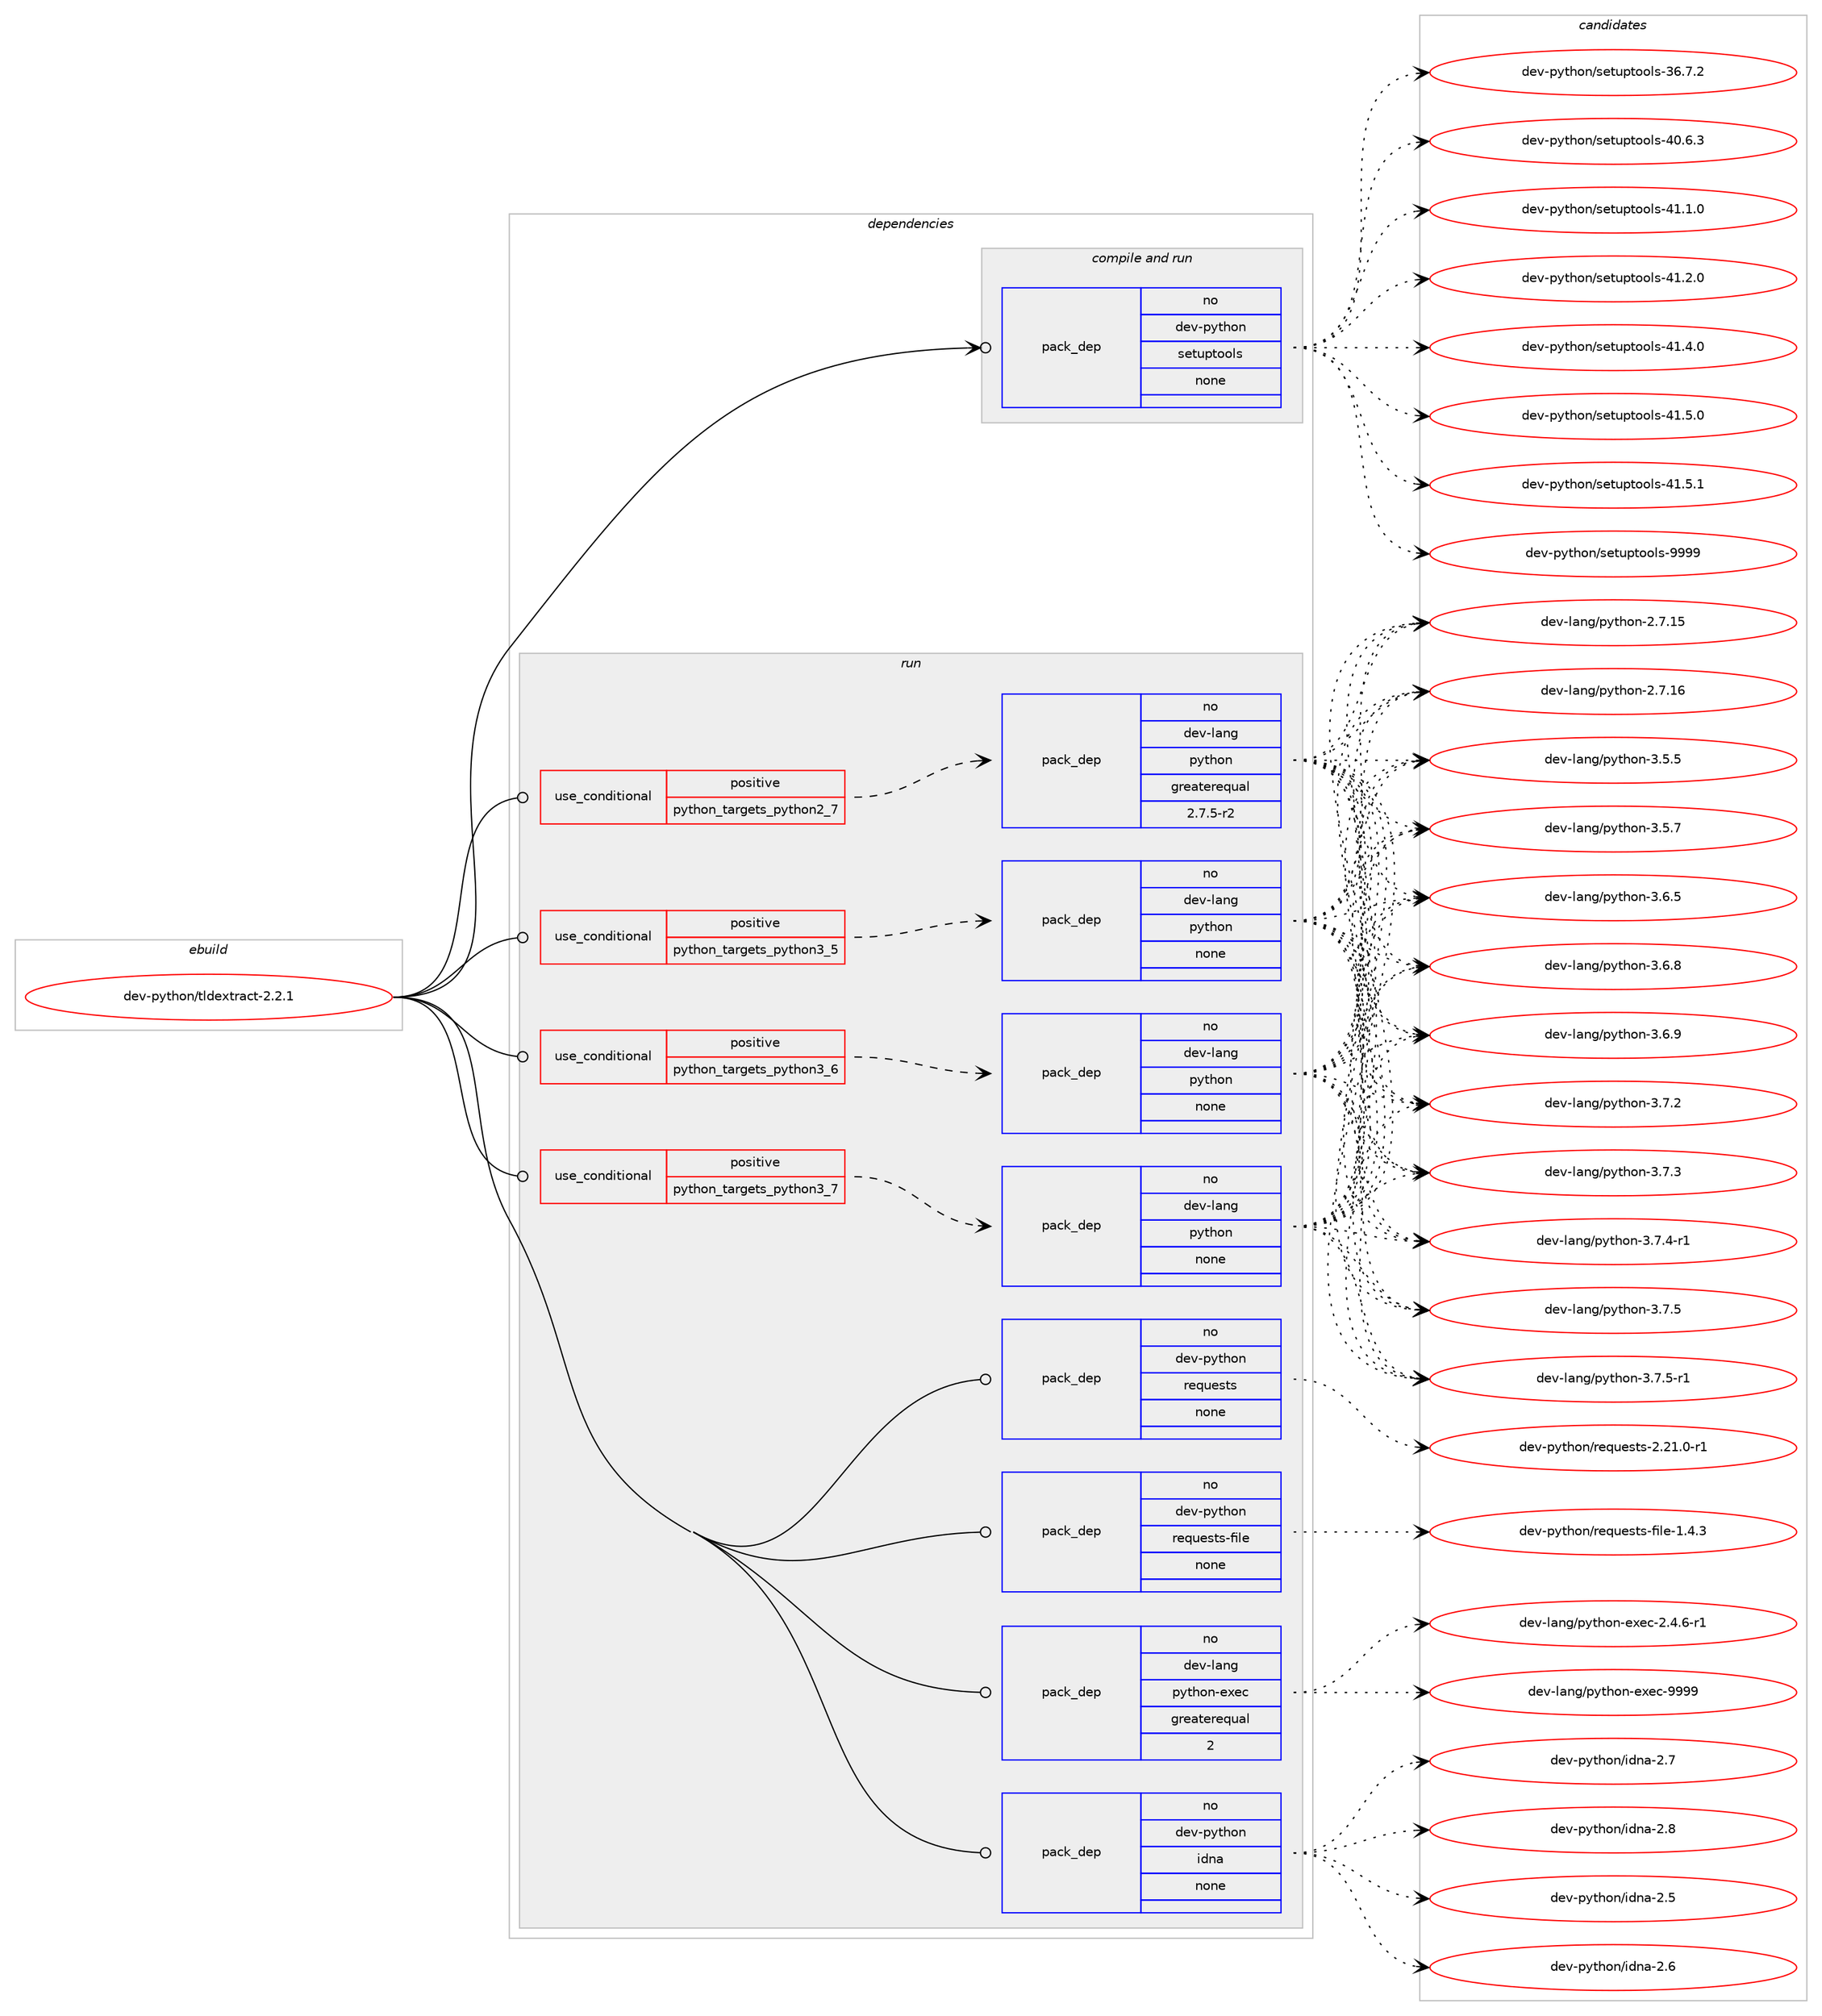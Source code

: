 digraph prolog {

# *************
# Graph options
# *************

newrank=true;
concentrate=true;
compound=true;
graph [rankdir=LR,fontname=Helvetica,fontsize=10,ranksep=1.5];#, ranksep=2.5, nodesep=0.2];
edge  [arrowhead=vee];
node  [fontname=Helvetica,fontsize=10];

# **********
# The ebuild
# **********

subgraph cluster_leftcol {
color=gray;
rank=same;
label=<<i>ebuild</i>>;
id [label="dev-python/tldextract-2.2.1", color=red, width=4, href="../dev-python/tldextract-2.2.1.svg"];
}

# ****************
# The dependencies
# ****************

subgraph cluster_midcol {
color=gray;
label=<<i>dependencies</i>>;
subgraph cluster_compile {
fillcolor="#eeeeee";
style=filled;
label=<<i>compile</i>>;
}
subgraph cluster_compileandrun {
fillcolor="#eeeeee";
style=filled;
label=<<i>compile and run</i>>;
subgraph pack478515 {
dependency640933 [label=<<TABLE BORDER="0" CELLBORDER="1" CELLSPACING="0" CELLPADDING="4" WIDTH="220"><TR><TD ROWSPAN="6" CELLPADDING="30">pack_dep</TD></TR><TR><TD WIDTH="110">no</TD></TR><TR><TD>dev-python</TD></TR><TR><TD>setuptools</TD></TR><TR><TD>none</TD></TR><TR><TD></TD></TR></TABLE>>, shape=none, color=blue];
}
id:e -> dependency640933:w [weight=20,style="solid",arrowhead="odotvee"];
}
subgraph cluster_run {
fillcolor="#eeeeee";
style=filled;
label=<<i>run</i>>;
subgraph cond150536 {
dependency640934 [label=<<TABLE BORDER="0" CELLBORDER="1" CELLSPACING="0" CELLPADDING="4"><TR><TD ROWSPAN="3" CELLPADDING="10">use_conditional</TD></TR><TR><TD>positive</TD></TR><TR><TD>python_targets_python2_7</TD></TR></TABLE>>, shape=none, color=red];
subgraph pack478516 {
dependency640935 [label=<<TABLE BORDER="0" CELLBORDER="1" CELLSPACING="0" CELLPADDING="4" WIDTH="220"><TR><TD ROWSPAN="6" CELLPADDING="30">pack_dep</TD></TR><TR><TD WIDTH="110">no</TD></TR><TR><TD>dev-lang</TD></TR><TR><TD>python</TD></TR><TR><TD>greaterequal</TD></TR><TR><TD>2.7.5-r2</TD></TR></TABLE>>, shape=none, color=blue];
}
dependency640934:e -> dependency640935:w [weight=20,style="dashed",arrowhead="vee"];
}
id:e -> dependency640934:w [weight=20,style="solid",arrowhead="odot"];
subgraph cond150537 {
dependency640936 [label=<<TABLE BORDER="0" CELLBORDER="1" CELLSPACING="0" CELLPADDING="4"><TR><TD ROWSPAN="3" CELLPADDING="10">use_conditional</TD></TR><TR><TD>positive</TD></TR><TR><TD>python_targets_python3_5</TD></TR></TABLE>>, shape=none, color=red];
subgraph pack478517 {
dependency640937 [label=<<TABLE BORDER="0" CELLBORDER="1" CELLSPACING="0" CELLPADDING="4" WIDTH="220"><TR><TD ROWSPAN="6" CELLPADDING="30">pack_dep</TD></TR><TR><TD WIDTH="110">no</TD></TR><TR><TD>dev-lang</TD></TR><TR><TD>python</TD></TR><TR><TD>none</TD></TR><TR><TD></TD></TR></TABLE>>, shape=none, color=blue];
}
dependency640936:e -> dependency640937:w [weight=20,style="dashed",arrowhead="vee"];
}
id:e -> dependency640936:w [weight=20,style="solid",arrowhead="odot"];
subgraph cond150538 {
dependency640938 [label=<<TABLE BORDER="0" CELLBORDER="1" CELLSPACING="0" CELLPADDING="4"><TR><TD ROWSPAN="3" CELLPADDING="10">use_conditional</TD></TR><TR><TD>positive</TD></TR><TR><TD>python_targets_python3_6</TD></TR></TABLE>>, shape=none, color=red];
subgraph pack478518 {
dependency640939 [label=<<TABLE BORDER="0" CELLBORDER="1" CELLSPACING="0" CELLPADDING="4" WIDTH="220"><TR><TD ROWSPAN="6" CELLPADDING="30">pack_dep</TD></TR><TR><TD WIDTH="110">no</TD></TR><TR><TD>dev-lang</TD></TR><TR><TD>python</TD></TR><TR><TD>none</TD></TR><TR><TD></TD></TR></TABLE>>, shape=none, color=blue];
}
dependency640938:e -> dependency640939:w [weight=20,style="dashed",arrowhead="vee"];
}
id:e -> dependency640938:w [weight=20,style="solid",arrowhead="odot"];
subgraph cond150539 {
dependency640940 [label=<<TABLE BORDER="0" CELLBORDER="1" CELLSPACING="0" CELLPADDING="4"><TR><TD ROWSPAN="3" CELLPADDING="10">use_conditional</TD></TR><TR><TD>positive</TD></TR><TR><TD>python_targets_python3_7</TD></TR></TABLE>>, shape=none, color=red];
subgraph pack478519 {
dependency640941 [label=<<TABLE BORDER="0" CELLBORDER="1" CELLSPACING="0" CELLPADDING="4" WIDTH="220"><TR><TD ROWSPAN="6" CELLPADDING="30">pack_dep</TD></TR><TR><TD WIDTH="110">no</TD></TR><TR><TD>dev-lang</TD></TR><TR><TD>python</TD></TR><TR><TD>none</TD></TR><TR><TD></TD></TR></TABLE>>, shape=none, color=blue];
}
dependency640940:e -> dependency640941:w [weight=20,style="dashed",arrowhead="vee"];
}
id:e -> dependency640940:w [weight=20,style="solid",arrowhead="odot"];
subgraph pack478520 {
dependency640942 [label=<<TABLE BORDER="0" CELLBORDER="1" CELLSPACING="0" CELLPADDING="4" WIDTH="220"><TR><TD ROWSPAN="6" CELLPADDING="30">pack_dep</TD></TR><TR><TD WIDTH="110">no</TD></TR><TR><TD>dev-lang</TD></TR><TR><TD>python-exec</TD></TR><TR><TD>greaterequal</TD></TR><TR><TD>2</TD></TR></TABLE>>, shape=none, color=blue];
}
id:e -> dependency640942:w [weight=20,style="solid",arrowhead="odot"];
subgraph pack478521 {
dependency640943 [label=<<TABLE BORDER="0" CELLBORDER="1" CELLSPACING="0" CELLPADDING="4" WIDTH="220"><TR><TD ROWSPAN="6" CELLPADDING="30">pack_dep</TD></TR><TR><TD WIDTH="110">no</TD></TR><TR><TD>dev-python</TD></TR><TR><TD>idna</TD></TR><TR><TD>none</TD></TR><TR><TD></TD></TR></TABLE>>, shape=none, color=blue];
}
id:e -> dependency640943:w [weight=20,style="solid",arrowhead="odot"];
subgraph pack478522 {
dependency640944 [label=<<TABLE BORDER="0" CELLBORDER="1" CELLSPACING="0" CELLPADDING="4" WIDTH="220"><TR><TD ROWSPAN="6" CELLPADDING="30">pack_dep</TD></TR><TR><TD WIDTH="110">no</TD></TR><TR><TD>dev-python</TD></TR><TR><TD>requests</TD></TR><TR><TD>none</TD></TR><TR><TD></TD></TR></TABLE>>, shape=none, color=blue];
}
id:e -> dependency640944:w [weight=20,style="solid",arrowhead="odot"];
subgraph pack478523 {
dependency640945 [label=<<TABLE BORDER="0" CELLBORDER="1" CELLSPACING="0" CELLPADDING="4" WIDTH="220"><TR><TD ROWSPAN="6" CELLPADDING="30">pack_dep</TD></TR><TR><TD WIDTH="110">no</TD></TR><TR><TD>dev-python</TD></TR><TR><TD>requests-file</TD></TR><TR><TD>none</TD></TR><TR><TD></TD></TR></TABLE>>, shape=none, color=blue];
}
id:e -> dependency640945:w [weight=20,style="solid",arrowhead="odot"];
}
}

# **************
# The candidates
# **************

subgraph cluster_choices {
rank=same;
color=gray;
label=<<i>candidates</i>>;

subgraph choice478515 {
color=black;
nodesep=1;
choice100101118451121211161041111104711510111611711211611111110811545515446554650 [label="dev-python/setuptools-36.7.2", color=red, width=4,href="../dev-python/setuptools-36.7.2.svg"];
choice100101118451121211161041111104711510111611711211611111110811545524846544651 [label="dev-python/setuptools-40.6.3", color=red, width=4,href="../dev-python/setuptools-40.6.3.svg"];
choice100101118451121211161041111104711510111611711211611111110811545524946494648 [label="dev-python/setuptools-41.1.0", color=red, width=4,href="../dev-python/setuptools-41.1.0.svg"];
choice100101118451121211161041111104711510111611711211611111110811545524946504648 [label="dev-python/setuptools-41.2.0", color=red, width=4,href="../dev-python/setuptools-41.2.0.svg"];
choice100101118451121211161041111104711510111611711211611111110811545524946524648 [label="dev-python/setuptools-41.4.0", color=red, width=4,href="../dev-python/setuptools-41.4.0.svg"];
choice100101118451121211161041111104711510111611711211611111110811545524946534648 [label="dev-python/setuptools-41.5.0", color=red, width=4,href="../dev-python/setuptools-41.5.0.svg"];
choice100101118451121211161041111104711510111611711211611111110811545524946534649 [label="dev-python/setuptools-41.5.1", color=red, width=4,href="../dev-python/setuptools-41.5.1.svg"];
choice10010111845112121116104111110471151011161171121161111111081154557575757 [label="dev-python/setuptools-9999", color=red, width=4,href="../dev-python/setuptools-9999.svg"];
dependency640933:e -> choice100101118451121211161041111104711510111611711211611111110811545515446554650:w [style=dotted,weight="100"];
dependency640933:e -> choice100101118451121211161041111104711510111611711211611111110811545524846544651:w [style=dotted,weight="100"];
dependency640933:e -> choice100101118451121211161041111104711510111611711211611111110811545524946494648:w [style=dotted,weight="100"];
dependency640933:e -> choice100101118451121211161041111104711510111611711211611111110811545524946504648:w [style=dotted,weight="100"];
dependency640933:e -> choice100101118451121211161041111104711510111611711211611111110811545524946524648:w [style=dotted,weight="100"];
dependency640933:e -> choice100101118451121211161041111104711510111611711211611111110811545524946534648:w [style=dotted,weight="100"];
dependency640933:e -> choice100101118451121211161041111104711510111611711211611111110811545524946534649:w [style=dotted,weight="100"];
dependency640933:e -> choice10010111845112121116104111110471151011161171121161111111081154557575757:w [style=dotted,weight="100"];
}
subgraph choice478516 {
color=black;
nodesep=1;
choice10010111845108971101034711212111610411111045504655464953 [label="dev-lang/python-2.7.15", color=red, width=4,href="../dev-lang/python-2.7.15.svg"];
choice10010111845108971101034711212111610411111045504655464954 [label="dev-lang/python-2.7.16", color=red, width=4,href="../dev-lang/python-2.7.16.svg"];
choice100101118451089711010347112121116104111110455146534653 [label="dev-lang/python-3.5.5", color=red, width=4,href="../dev-lang/python-3.5.5.svg"];
choice100101118451089711010347112121116104111110455146534655 [label="dev-lang/python-3.5.7", color=red, width=4,href="../dev-lang/python-3.5.7.svg"];
choice100101118451089711010347112121116104111110455146544653 [label="dev-lang/python-3.6.5", color=red, width=4,href="../dev-lang/python-3.6.5.svg"];
choice100101118451089711010347112121116104111110455146544656 [label="dev-lang/python-3.6.8", color=red, width=4,href="../dev-lang/python-3.6.8.svg"];
choice100101118451089711010347112121116104111110455146544657 [label="dev-lang/python-3.6.9", color=red, width=4,href="../dev-lang/python-3.6.9.svg"];
choice100101118451089711010347112121116104111110455146554650 [label="dev-lang/python-3.7.2", color=red, width=4,href="../dev-lang/python-3.7.2.svg"];
choice100101118451089711010347112121116104111110455146554651 [label="dev-lang/python-3.7.3", color=red, width=4,href="../dev-lang/python-3.7.3.svg"];
choice1001011184510897110103471121211161041111104551465546524511449 [label="dev-lang/python-3.7.4-r1", color=red, width=4,href="../dev-lang/python-3.7.4-r1.svg"];
choice100101118451089711010347112121116104111110455146554653 [label="dev-lang/python-3.7.5", color=red, width=4,href="../dev-lang/python-3.7.5.svg"];
choice1001011184510897110103471121211161041111104551465546534511449 [label="dev-lang/python-3.7.5-r1", color=red, width=4,href="../dev-lang/python-3.7.5-r1.svg"];
dependency640935:e -> choice10010111845108971101034711212111610411111045504655464953:w [style=dotted,weight="100"];
dependency640935:e -> choice10010111845108971101034711212111610411111045504655464954:w [style=dotted,weight="100"];
dependency640935:e -> choice100101118451089711010347112121116104111110455146534653:w [style=dotted,weight="100"];
dependency640935:e -> choice100101118451089711010347112121116104111110455146534655:w [style=dotted,weight="100"];
dependency640935:e -> choice100101118451089711010347112121116104111110455146544653:w [style=dotted,weight="100"];
dependency640935:e -> choice100101118451089711010347112121116104111110455146544656:w [style=dotted,weight="100"];
dependency640935:e -> choice100101118451089711010347112121116104111110455146544657:w [style=dotted,weight="100"];
dependency640935:e -> choice100101118451089711010347112121116104111110455146554650:w [style=dotted,weight="100"];
dependency640935:e -> choice100101118451089711010347112121116104111110455146554651:w [style=dotted,weight="100"];
dependency640935:e -> choice1001011184510897110103471121211161041111104551465546524511449:w [style=dotted,weight="100"];
dependency640935:e -> choice100101118451089711010347112121116104111110455146554653:w [style=dotted,weight="100"];
dependency640935:e -> choice1001011184510897110103471121211161041111104551465546534511449:w [style=dotted,weight="100"];
}
subgraph choice478517 {
color=black;
nodesep=1;
choice10010111845108971101034711212111610411111045504655464953 [label="dev-lang/python-2.7.15", color=red, width=4,href="../dev-lang/python-2.7.15.svg"];
choice10010111845108971101034711212111610411111045504655464954 [label="dev-lang/python-2.7.16", color=red, width=4,href="../dev-lang/python-2.7.16.svg"];
choice100101118451089711010347112121116104111110455146534653 [label="dev-lang/python-3.5.5", color=red, width=4,href="../dev-lang/python-3.5.5.svg"];
choice100101118451089711010347112121116104111110455146534655 [label="dev-lang/python-3.5.7", color=red, width=4,href="../dev-lang/python-3.5.7.svg"];
choice100101118451089711010347112121116104111110455146544653 [label="dev-lang/python-3.6.5", color=red, width=4,href="../dev-lang/python-3.6.5.svg"];
choice100101118451089711010347112121116104111110455146544656 [label="dev-lang/python-3.6.8", color=red, width=4,href="../dev-lang/python-3.6.8.svg"];
choice100101118451089711010347112121116104111110455146544657 [label="dev-lang/python-3.6.9", color=red, width=4,href="../dev-lang/python-3.6.9.svg"];
choice100101118451089711010347112121116104111110455146554650 [label="dev-lang/python-3.7.2", color=red, width=4,href="../dev-lang/python-3.7.2.svg"];
choice100101118451089711010347112121116104111110455146554651 [label="dev-lang/python-3.7.3", color=red, width=4,href="../dev-lang/python-3.7.3.svg"];
choice1001011184510897110103471121211161041111104551465546524511449 [label="dev-lang/python-3.7.4-r1", color=red, width=4,href="../dev-lang/python-3.7.4-r1.svg"];
choice100101118451089711010347112121116104111110455146554653 [label="dev-lang/python-3.7.5", color=red, width=4,href="../dev-lang/python-3.7.5.svg"];
choice1001011184510897110103471121211161041111104551465546534511449 [label="dev-lang/python-3.7.5-r1", color=red, width=4,href="../dev-lang/python-3.7.5-r1.svg"];
dependency640937:e -> choice10010111845108971101034711212111610411111045504655464953:w [style=dotted,weight="100"];
dependency640937:e -> choice10010111845108971101034711212111610411111045504655464954:w [style=dotted,weight="100"];
dependency640937:e -> choice100101118451089711010347112121116104111110455146534653:w [style=dotted,weight="100"];
dependency640937:e -> choice100101118451089711010347112121116104111110455146534655:w [style=dotted,weight="100"];
dependency640937:e -> choice100101118451089711010347112121116104111110455146544653:w [style=dotted,weight="100"];
dependency640937:e -> choice100101118451089711010347112121116104111110455146544656:w [style=dotted,weight="100"];
dependency640937:e -> choice100101118451089711010347112121116104111110455146544657:w [style=dotted,weight="100"];
dependency640937:e -> choice100101118451089711010347112121116104111110455146554650:w [style=dotted,weight="100"];
dependency640937:e -> choice100101118451089711010347112121116104111110455146554651:w [style=dotted,weight="100"];
dependency640937:e -> choice1001011184510897110103471121211161041111104551465546524511449:w [style=dotted,weight="100"];
dependency640937:e -> choice100101118451089711010347112121116104111110455146554653:w [style=dotted,weight="100"];
dependency640937:e -> choice1001011184510897110103471121211161041111104551465546534511449:w [style=dotted,weight="100"];
}
subgraph choice478518 {
color=black;
nodesep=1;
choice10010111845108971101034711212111610411111045504655464953 [label="dev-lang/python-2.7.15", color=red, width=4,href="../dev-lang/python-2.7.15.svg"];
choice10010111845108971101034711212111610411111045504655464954 [label="dev-lang/python-2.7.16", color=red, width=4,href="../dev-lang/python-2.7.16.svg"];
choice100101118451089711010347112121116104111110455146534653 [label="dev-lang/python-3.5.5", color=red, width=4,href="../dev-lang/python-3.5.5.svg"];
choice100101118451089711010347112121116104111110455146534655 [label="dev-lang/python-3.5.7", color=red, width=4,href="../dev-lang/python-3.5.7.svg"];
choice100101118451089711010347112121116104111110455146544653 [label="dev-lang/python-3.6.5", color=red, width=4,href="../dev-lang/python-3.6.5.svg"];
choice100101118451089711010347112121116104111110455146544656 [label="dev-lang/python-3.6.8", color=red, width=4,href="../dev-lang/python-3.6.8.svg"];
choice100101118451089711010347112121116104111110455146544657 [label="dev-lang/python-3.6.9", color=red, width=4,href="../dev-lang/python-3.6.9.svg"];
choice100101118451089711010347112121116104111110455146554650 [label="dev-lang/python-3.7.2", color=red, width=4,href="../dev-lang/python-3.7.2.svg"];
choice100101118451089711010347112121116104111110455146554651 [label="dev-lang/python-3.7.3", color=red, width=4,href="../dev-lang/python-3.7.3.svg"];
choice1001011184510897110103471121211161041111104551465546524511449 [label="dev-lang/python-3.7.4-r1", color=red, width=4,href="../dev-lang/python-3.7.4-r1.svg"];
choice100101118451089711010347112121116104111110455146554653 [label="dev-lang/python-3.7.5", color=red, width=4,href="../dev-lang/python-3.7.5.svg"];
choice1001011184510897110103471121211161041111104551465546534511449 [label="dev-lang/python-3.7.5-r1", color=red, width=4,href="../dev-lang/python-3.7.5-r1.svg"];
dependency640939:e -> choice10010111845108971101034711212111610411111045504655464953:w [style=dotted,weight="100"];
dependency640939:e -> choice10010111845108971101034711212111610411111045504655464954:w [style=dotted,weight="100"];
dependency640939:e -> choice100101118451089711010347112121116104111110455146534653:w [style=dotted,weight="100"];
dependency640939:e -> choice100101118451089711010347112121116104111110455146534655:w [style=dotted,weight="100"];
dependency640939:e -> choice100101118451089711010347112121116104111110455146544653:w [style=dotted,weight="100"];
dependency640939:e -> choice100101118451089711010347112121116104111110455146544656:w [style=dotted,weight="100"];
dependency640939:e -> choice100101118451089711010347112121116104111110455146544657:w [style=dotted,weight="100"];
dependency640939:e -> choice100101118451089711010347112121116104111110455146554650:w [style=dotted,weight="100"];
dependency640939:e -> choice100101118451089711010347112121116104111110455146554651:w [style=dotted,weight="100"];
dependency640939:e -> choice1001011184510897110103471121211161041111104551465546524511449:w [style=dotted,weight="100"];
dependency640939:e -> choice100101118451089711010347112121116104111110455146554653:w [style=dotted,weight="100"];
dependency640939:e -> choice1001011184510897110103471121211161041111104551465546534511449:w [style=dotted,weight="100"];
}
subgraph choice478519 {
color=black;
nodesep=1;
choice10010111845108971101034711212111610411111045504655464953 [label="dev-lang/python-2.7.15", color=red, width=4,href="../dev-lang/python-2.7.15.svg"];
choice10010111845108971101034711212111610411111045504655464954 [label="dev-lang/python-2.7.16", color=red, width=4,href="../dev-lang/python-2.7.16.svg"];
choice100101118451089711010347112121116104111110455146534653 [label="dev-lang/python-3.5.5", color=red, width=4,href="../dev-lang/python-3.5.5.svg"];
choice100101118451089711010347112121116104111110455146534655 [label="dev-lang/python-3.5.7", color=red, width=4,href="../dev-lang/python-3.5.7.svg"];
choice100101118451089711010347112121116104111110455146544653 [label="dev-lang/python-3.6.5", color=red, width=4,href="../dev-lang/python-3.6.5.svg"];
choice100101118451089711010347112121116104111110455146544656 [label="dev-lang/python-3.6.8", color=red, width=4,href="../dev-lang/python-3.6.8.svg"];
choice100101118451089711010347112121116104111110455146544657 [label="dev-lang/python-3.6.9", color=red, width=4,href="../dev-lang/python-3.6.9.svg"];
choice100101118451089711010347112121116104111110455146554650 [label="dev-lang/python-3.7.2", color=red, width=4,href="../dev-lang/python-3.7.2.svg"];
choice100101118451089711010347112121116104111110455146554651 [label="dev-lang/python-3.7.3", color=red, width=4,href="../dev-lang/python-3.7.3.svg"];
choice1001011184510897110103471121211161041111104551465546524511449 [label="dev-lang/python-3.7.4-r1", color=red, width=4,href="../dev-lang/python-3.7.4-r1.svg"];
choice100101118451089711010347112121116104111110455146554653 [label="dev-lang/python-3.7.5", color=red, width=4,href="../dev-lang/python-3.7.5.svg"];
choice1001011184510897110103471121211161041111104551465546534511449 [label="dev-lang/python-3.7.5-r1", color=red, width=4,href="../dev-lang/python-3.7.5-r1.svg"];
dependency640941:e -> choice10010111845108971101034711212111610411111045504655464953:w [style=dotted,weight="100"];
dependency640941:e -> choice10010111845108971101034711212111610411111045504655464954:w [style=dotted,weight="100"];
dependency640941:e -> choice100101118451089711010347112121116104111110455146534653:w [style=dotted,weight="100"];
dependency640941:e -> choice100101118451089711010347112121116104111110455146534655:w [style=dotted,weight="100"];
dependency640941:e -> choice100101118451089711010347112121116104111110455146544653:w [style=dotted,weight="100"];
dependency640941:e -> choice100101118451089711010347112121116104111110455146544656:w [style=dotted,weight="100"];
dependency640941:e -> choice100101118451089711010347112121116104111110455146544657:w [style=dotted,weight="100"];
dependency640941:e -> choice100101118451089711010347112121116104111110455146554650:w [style=dotted,weight="100"];
dependency640941:e -> choice100101118451089711010347112121116104111110455146554651:w [style=dotted,weight="100"];
dependency640941:e -> choice1001011184510897110103471121211161041111104551465546524511449:w [style=dotted,weight="100"];
dependency640941:e -> choice100101118451089711010347112121116104111110455146554653:w [style=dotted,weight="100"];
dependency640941:e -> choice1001011184510897110103471121211161041111104551465546534511449:w [style=dotted,weight="100"];
}
subgraph choice478520 {
color=black;
nodesep=1;
choice10010111845108971101034711212111610411111045101120101994550465246544511449 [label="dev-lang/python-exec-2.4.6-r1", color=red, width=4,href="../dev-lang/python-exec-2.4.6-r1.svg"];
choice10010111845108971101034711212111610411111045101120101994557575757 [label="dev-lang/python-exec-9999", color=red, width=4,href="../dev-lang/python-exec-9999.svg"];
dependency640942:e -> choice10010111845108971101034711212111610411111045101120101994550465246544511449:w [style=dotted,weight="100"];
dependency640942:e -> choice10010111845108971101034711212111610411111045101120101994557575757:w [style=dotted,weight="100"];
}
subgraph choice478521 {
color=black;
nodesep=1;
choice10010111845112121116104111110471051001109745504653 [label="dev-python/idna-2.5", color=red, width=4,href="../dev-python/idna-2.5.svg"];
choice10010111845112121116104111110471051001109745504654 [label="dev-python/idna-2.6", color=red, width=4,href="../dev-python/idna-2.6.svg"];
choice10010111845112121116104111110471051001109745504655 [label="dev-python/idna-2.7", color=red, width=4,href="../dev-python/idna-2.7.svg"];
choice10010111845112121116104111110471051001109745504656 [label="dev-python/idna-2.8", color=red, width=4,href="../dev-python/idna-2.8.svg"];
dependency640943:e -> choice10010111845112121116104111110471051001109745504653:w [style=dotted,weight="100"];
dependency640943:e -> choice10010111845112121116104111110471051001109745504654:w [style=dotted,weight="100"];
dependency640943:e -> choice10010111845112121116104111110471051001109745504655:w [style=dotted,weight="100"];
dependency640943:e -> choice10010111845112121116104111110471051001109745504656:w [style=dotted,weight="100"];
}
subgraph choice478522 {
color=black;
nodesep=1;
choice1001011184511212111610411111047114101113117101115116115455046504946484511449 [label="dev-python/requests-2.21.0-r1", color=red, width=4,href="../dev-python/requests-2.21.0-r1.svg"];
dependency640944:e -> choice1001011184511212111610411111047114101113117101115116115455046504946484511449:w [style=dotted,weight="100"];
}
subgraph choice478523 {
color=black;
nodesep=1;
choice100101118451121211161041111104711410111311710111511611545102105108101454946524651 [label="dev-python/requests-file-1.4.3", color=red, width=4,href="../dev-python/requests-file-1.4.3.svg"];
dependency640945:e -> choice100101118451121211161041111104711410111311710111511611545102105108101454946524651:w [style=dotted,weight="100"];
}
}

}
